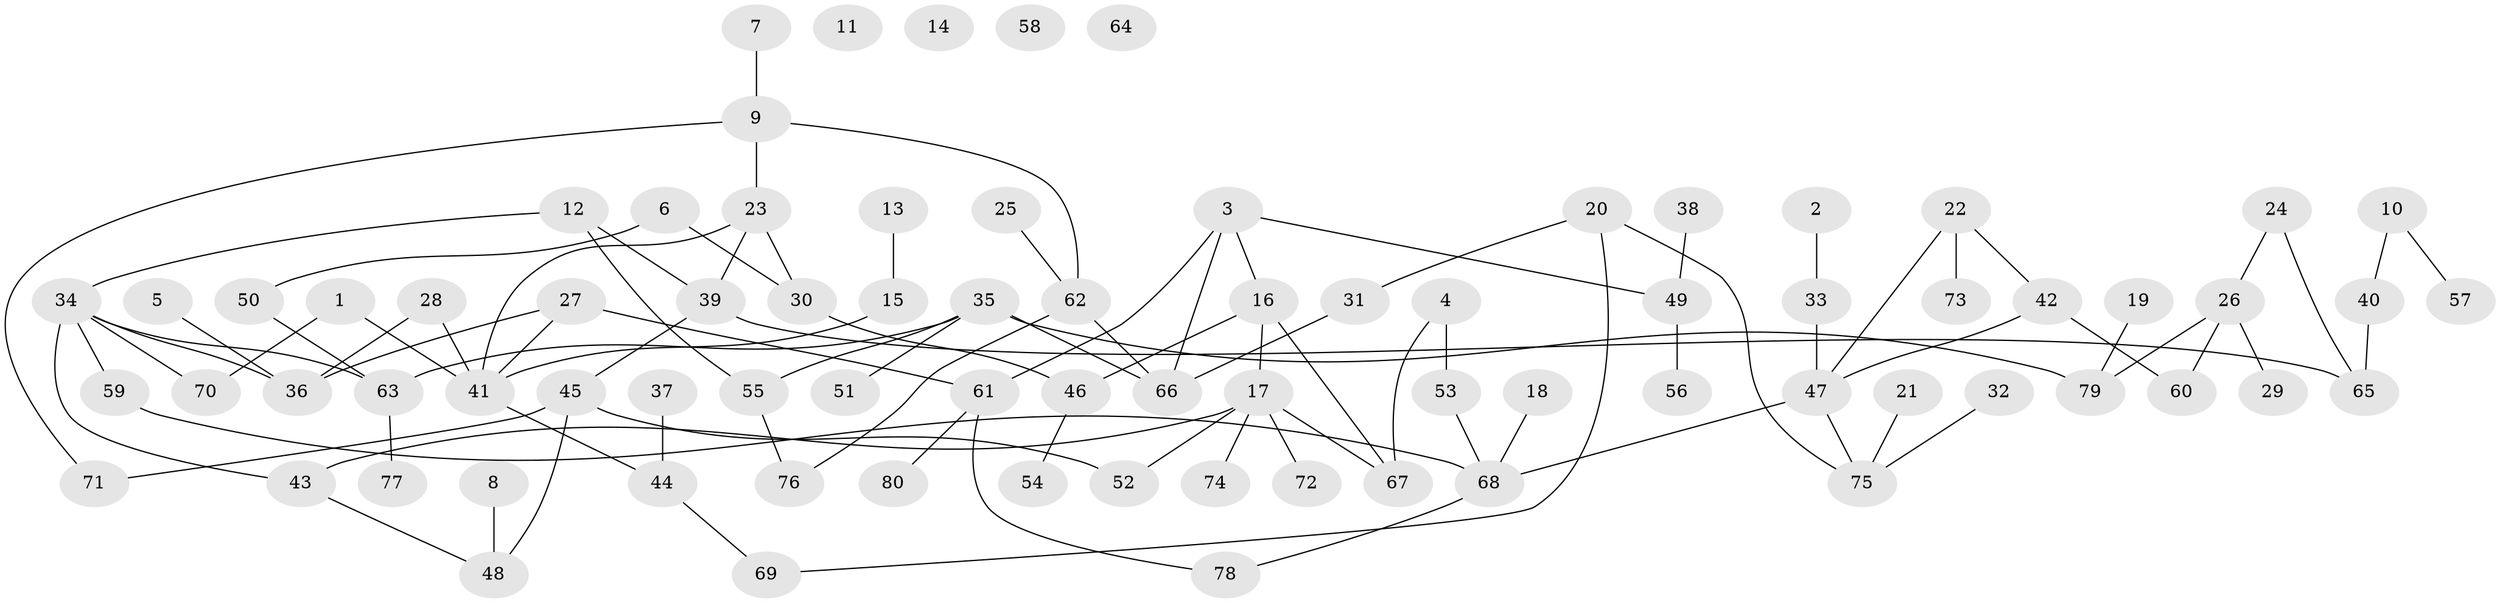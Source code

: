 // Generated by graph-tools (version 1.1) at 2025/25/03/09/25 03:25:17]
// undirected, 80 vertices, 96 edges
graph export_dot {
graph [start="1"]
  node [color=gray90,style=filled];
  1;
  2;
  3;
  4;
  5;
  6;
  7;
  8;
  9;
  10;
  11;
  12;
  13;
  14;
  15;
  16;
  17;
  18;
  19;
  20;
  21;
  22;
  23;
  24;
  25;
  26;
  27;
  28;
  29;
  30;
  31;
  32;
  33;
  34;
  35;
  36;
  37;
  38;
  39;
  40;
  41;
  42;
  43;
  44;
  45;
  46;
  47;
  48;
  49;
  50;
  51;
  52;
  53;
  54;
  55;
  56;
  57;
  58;
  59;
  60;
  61;
  62;
  63;
  64;
  65;
  66;
  67;
  68;
  69;
  70;
  71;
  72;
  73;
  74;
  75;
  76;
  77;
  78;
  79;
  80;
  1 -- 41;
  1 -- 70;
  2 -- 33;
  3 -- 16;
  3 -- 49;
  3 -- 61;
  3 -- 66;
  4 -- 53;
  4 -- 67;
  5 -- 36;
  6 -- 30;
  6 -- 50;
  7 -- 9;
  8 -- 48;
  9 -- 23;
  9 -- 62;
  9 -- 71;
  10 -- 40;
  10 -- 57;
  12 -- 34;
  12 -- 39;
  12 -- 55;
  13 -- 15;
  15 -- 41;
  16 -- 17;
  16 -- 46;
  16 -- 67;
  17 -- 43;
  17 -- 52;
  17 -- 67;
  17 -- 72;
  17 -- 74;
  18 -- 68;
  19 -- 79;
  20 -- 31;
  20 -- 69;
  20 -- 75;
  21 -- 75;
  22 -- 42;
  22 -- 47;
  22 -- 73;
  23 -- 30;
  23 -- 39;
  23 -- 41;
  24 -- 26;
  24 -- 65;
  25 -- 62;
  26 -- 29;
  26 -- 60;
  26 -- 79;
  27 -- 36;
  27 -- 41;
  27 -- 61;
  28 -- 36;
  28 -- 41;
  30 -- 46;
  31 -- 66;
  32 -- 75;
  33 -- 47;
  34 -- 36;
  34 -- 43;
  34 -- 59;
  34 -- 63;
  34 -- 70;
  35 -- 51;
  35 -- 55;
  35 -- 63;
  35 -- 66;
  35 -- 79;
  37 -- 44;
  38 -- 49;
  39 -- 45;
  39 -- 65;
  40 -- 65;
  41 -- 44;
  42 -- 47;
  42 -- 60;
  43 -- 48;
  44 -- 69;
  45 -- 48;
  45 -- 52;
  45 -- 71;
  46 -- 54;
  47 -- 68;
  47 -- 75;
  49 -- 56;
  50 -- 63;
  53 -- 68;
  55 -- 76;
  59 -- 68;
  61 -- 78;
  61 -- 80;
  62 -- 66;
  62 -- 76;
  63 -- 77;
  68 -- 78;
}
